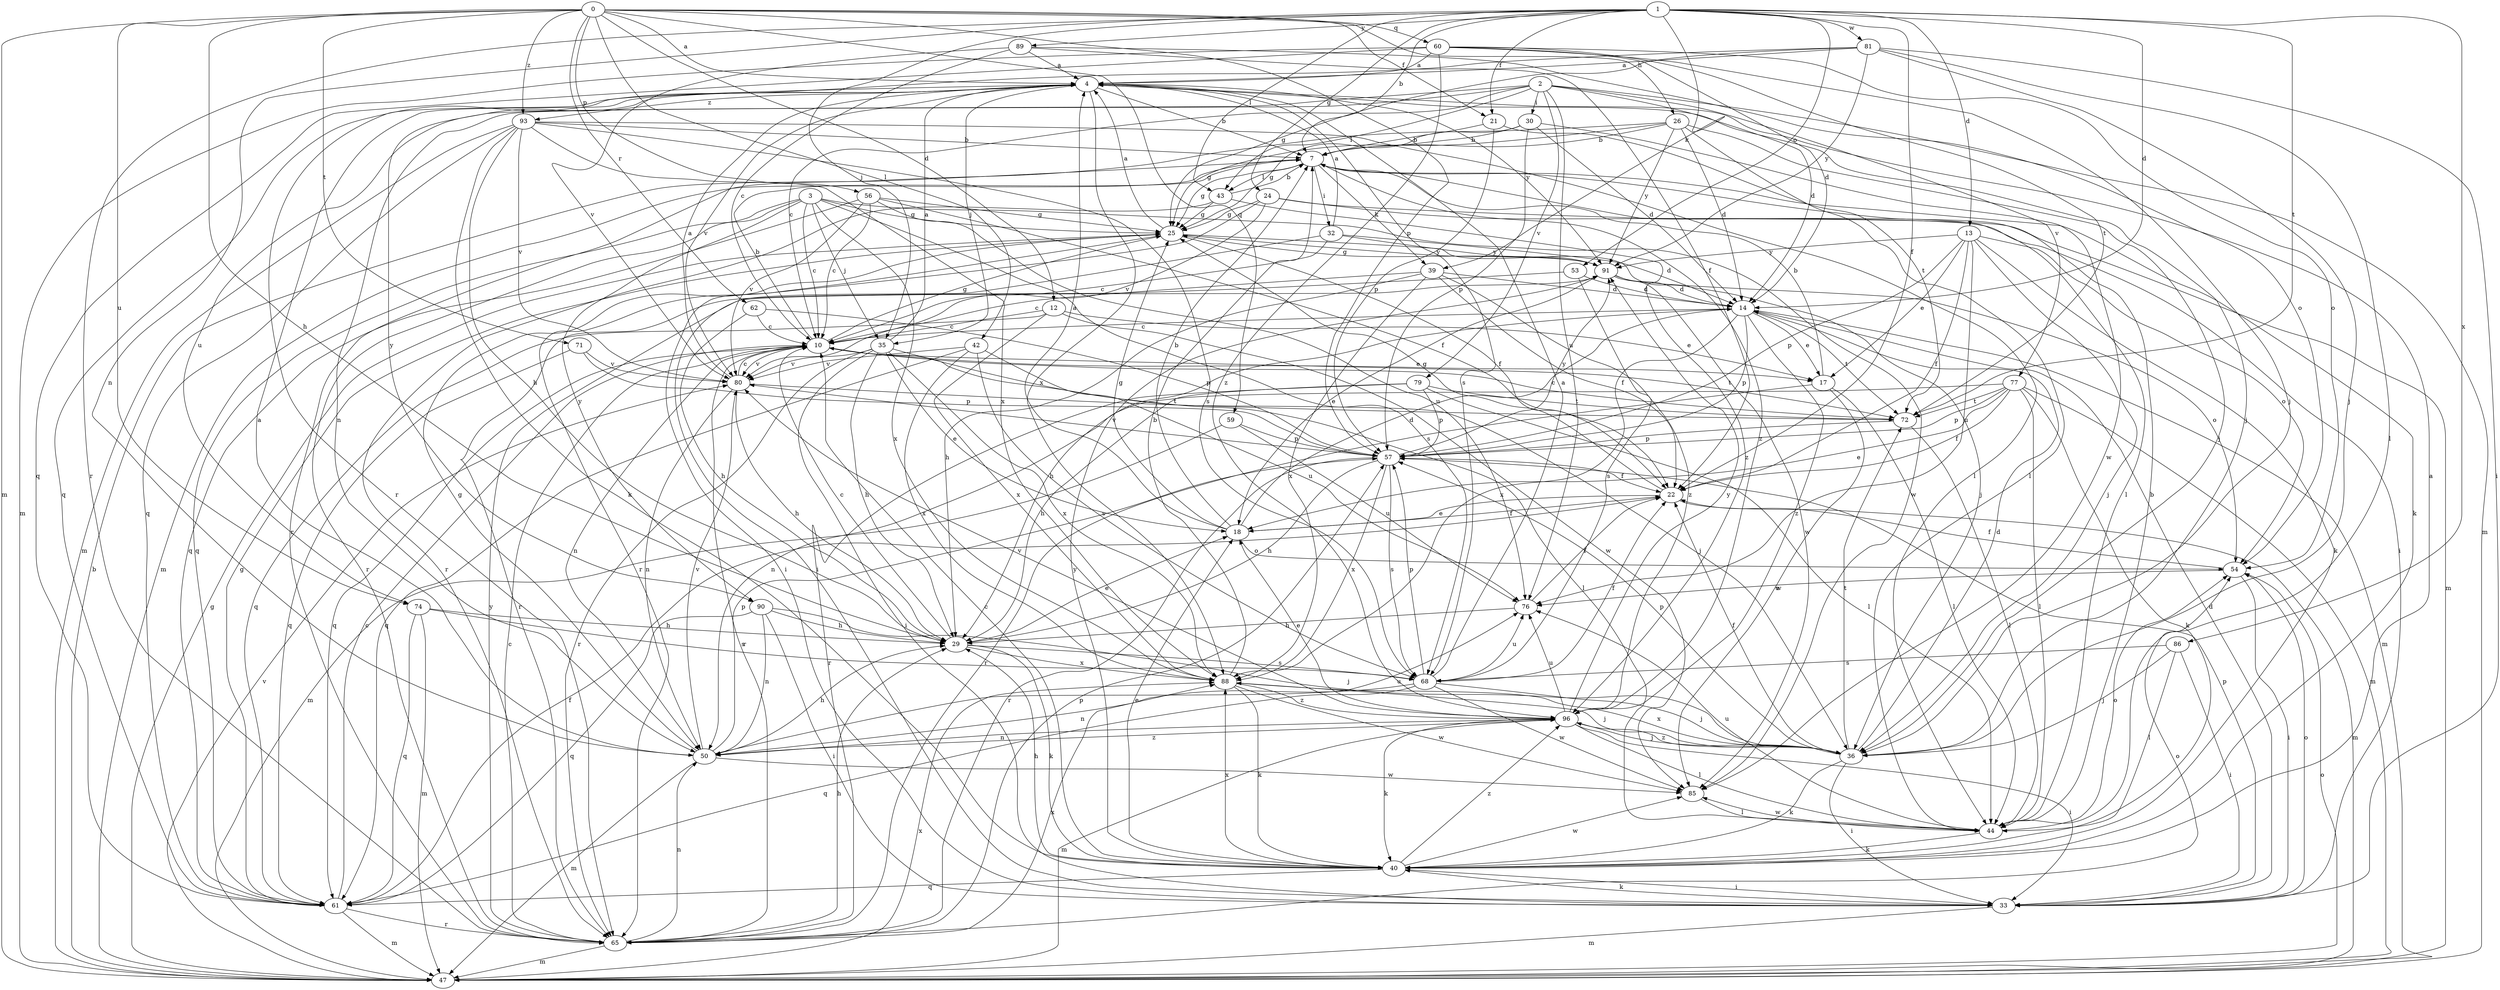 strict digraph  {
0;
1;
2;
3;
4;
7;
10;
12;
13;
14;
17;
18;
21;
22;
24;
25;
26;
29;
30;
32;
33;
35;
36;
39;
40;
42;
43;
44;
47;
50;
53;
54;
56;
57;
59;
60;
61;
62;
65;
68;
71;
72;
74;
76;
77;
79;
80;
81;
85;
86;
88;
89;
90;
91;
93;
96;
0 -> 4  [label=a];
0 -> 12  [label=d];
0 -> 21  [label=f];
0 -> 26  [label=h];
0 -> 29  [label=h];
0 -> 42  [label=l];
0 -> 47  [label=m];
0 -> 56  [label=p];
0 -> 57  [label=p];
0 -> 59  [label=q];
0 -> 60  [label=q];
0 -> 62  [label=r];
0 -> 71  [label=t];
0 -> 74  [label=u];
0 -> 93  [label=z];
1 -> 7  [label=b];
1 -> 13  [label=d];
1 -> 14  [label=d];
1 -> 21  [label=f];
1 -> 22  [label=f];
1 -> 24  [label=g];
1 -> 35  [label=j];
1 -> 39  [label=k];
1 -> 43  [label=l];
1 -> 50  [label=n];
1 -> 53  [label=o];
1 -> 65  [label=r];
1 -> 72  [label=t];
1 -> 81  [label=w];
1 -> 86  [label=x];
1 -> 89  [label=y];
2 -> 10  [label=c];
2 -> 14  [label=d];
2 -> 30  [label=i];
2 -> 43  [label=l];
2 -> 47  [label=m];
2 -> 50  [label=n];
2 -> 74  [label=u];
2 -> 76  [label=u];
2 -> 77  [label=v];
2 -> 79  [label=v];
3 -> 10  [label=c];
3 -> 25  [label=g];
3 -> 35  [label=j];
3 -> 61  [label=q];
3 -> 65  [label=r];
3 -> 68  [label=s];
3 -> 85  [label=w];
3 -> 88  [label=x];
3 -> 90  [label=y];
4 -> 7  [label=b];
4 -> 35  [label=j];
4 -> 36  [label=j];
4 -> 61  [label=q];
4 -> 68  [label=s];
4 -> 80  [label=v];
4 -> 88  [label=x];
4 -> 90  [label=y];
4 -> 91  [label=y];
4 -> 93  [label=z];
7 -> 25  [label=g];
7 -> 32  [label=i];
7 -> 39  [label=k];
7 -> 40  [label=k];
7 -> 43  [label=l];
7 -> 44  [label=l];
7 -> 47  [label=m];
7 -> 96  [label=z];
10 -> 7  [label=b];
10 -> 17  [label=e];
10 -> 25  [label=g];
10 -> 36  [label=j];
10 -> 50  [label=n];
10 -> 61  [label=q];
10 -> 65  [label=r];
10 -> 72  [label=t];
10 -> 80  [label=v];
12 -> 10  [label=c];
12 -> 17  [label=e];
12 -> 61  [label=q];
12 -> 85  [label=w];
12 -> 88  [label=x];
13 -> 17  [label=e];
13 -> 22  [label=f];
13 -> 36  [label=j];
13 -> 40  [label=k];
13 -> 54  [label=o];
13 -> 57  [label=p];
13 -> 76  [label=u];
13 -> 91  [label=y];
14 -> 10  [label=c];
14 -> 17  [label=e];
14 -> 29  [label=h];
14 -> 47  [label=m];
14 -> 57  [label=p];
14 -> 72  [label=t];
14 -> 88  [label=x];
14 -> 96  [label=z];
17 -> 7  [label=b];
17 -> 44  [label=l];
17 -> 65  [label=r];
17 -> 85  [label=w];
18 -> 4  [label=a];
18 -> 7  [label=b];
18 -> 14  [label=d];
18 -> 22  [label=f];
18 -> 25  [label=g];
18 -> 54  [label=o];
21 -> 7  [label=b];
21 -> 57  [label=p];
21 -> 72  [label=t];
22 -> 18  [label=e];
22 -> 25  [label=g];
22 -> 47  [label=m];
24 -> 25  [label=g];
24 -> 33  [label=i];
24 -> 47  [label=m];
24 -> 65  [label=r];
24 -> 80  [label=v];
25 -> 4  [label=a];
25 -> 22  [label=f];
25 -> 33  [label=i];
25 -> 36  [label=j];
25 -> 91  [label=y];
26 -> 7  [label=b];
26 -> 14  [label=d];
26 -> 25  [label=g];
26 -> 36  [label=j];
26 -> 44  [label=l];
26 -> 65  [label=r];
26 -> 91  [label=y];
29 -> 10  [label=c];
29 -> 18  [label=e];
29 -> 40  [label=k];
29 -> 68  [label=s];
29 -> 88  [label=x];
30 -> 7  [label=b];
30 -> 14  [label=d];
30 -> 25  [label=g];
30 -> 57  [label=p];
30 -> 85  [label=w];
32 -> 4  [label=a];
32 -> 10  [label=c];
32 -> 14  [label=d];
32 -> 33  [label=i];
32 -> 91  [label=y];
33 -> 14  [label=d];
33 -> 40  [label=k];
33 -> 47  [label=m];
33 -> 54  [label=o];
33 -> 57  [label=p];
35 -> 4  [label=a];
35 -> 18  [label=e];
35 -> 29  [label=h];
35 -> 33  [label=i];
35 -> 44  [label=l];
35 -> 65  [label=r];
35 -> 80  [label=v];
35 -> 88  [label=x];
36 -> 14  [label=d];
36 -> 22  [label=f];
36 -> 33  [label=i];
36 -> 40  [label=k];
36 -> 57  [label=p];
36 -> 72  [label=t];
36 -> 88  [label=x];
36 -> 96  [label=z];
39 -> 10  [label=c];
39 -> 14  [label=d];
39 -> 22  [label=f];
39 -> 29  [label=h];
39 -> 88  [label=x];
39 -> 96  [label=z];
40 -> 4  [label=a];
40 -> 10  [label=c];
40 -> 18  [label=e];
40 -> 29  [label=h];
40 -> 33  [label=i];
40 -> 61  [label=q];
40 -> 85  [label=w];
40 -> 88  [label=x];
40 -> 91  [label=y];
40 -> 96  [label=z];
42 -> 61  [label=q];
42 -> 68  [label=s];
42 -> 76  [label=u];
42 -> 80  [label=v];
42 -> 88  [label=x];
43 -> 7  [label=b];
43 -> 25  [label=g];
43 -> 65  [label=r];
43 -> 96  [label=z];
44 -> 7  [label=b];
44 -> 40  [label=k];
44 -> 54  [label=o];
44 -> 76  [label=u];
44 -> 85  [label=w];
47 -> 7  [label=b];
47 -> 25  [label=g];
47 -> 54  [label=o];
47 -> 80  [label=v];
47 -> 88  [label=x];
50 -> 4  [label=a];
50 -> 25  [label=g];
50 -> 29  [label=h];
50 -> 47  [label=m];
50 -> 57  [label=p];
50 -> 76  [label=u];
50 -> 80  [label=v];
50 -> 85  [label=w];
50 -> 96  [label=z];
53 -> 14  [label=d];
53 -> 65  [label=r];
53 -> 68  [label=s];
54 -> 22  [label=f];
54 -> 33  [label=i];
54 -> 76  [label=u];
56 -> 10  [label=c];
56 -> 22  [label=f];
56 -> 25  [label=g];
56 -> 61  [label=q];
56 -> 76  [label=u];
56 -> 80  [label=v];
57 -> 22  [label=f];
57 -> 29  [label=h];
57 -> 65  [label=r];
57 -> 68  [label=s];
57 -> 80  [label=v];
57 -> 88  [label=x];
57 -> 91  [label=y];
59 -> 47  [label=m];
59 -> 57  [label=p];
59 -> 76  [label=u];
60 -> 4  [label=a];
60 -> 14  [label=d];
60 -> 36  [label=j];
60 -> 47  [label=m];
60 -> 54  [label=o];
60 -> 61  [label=q];
60 -> 72  [label=t];
60 -> 96  [label=z];
61 -> 10  [label=c];
61 -> 22  [label=f];
61 -> 25  [label=g];
61 -> 47  [label=m];
61 -> 65  [label=r];
62 -> 10  [label=c];
62 -> 29  [label=h];
62 -> 57  [label=p];
65 -> 10  [label=c];
65 -> 29  [label=h];
65 -> 47  [label=m];
65 -> 50  [label=n];
65 -> 54  [label=o];
65 -> 57  [label=p];
65 -> 88  [label=x];
65 -> 91  [label=y];
68 -> 4  [label=a];
68 -> 22  [label=f];
68 -> 36  [label=j];
68 -> 50  [label=n];
68 -> 57  [label=p];
68 -> 61  [label=q];
68 -> 76  [label=u];
68 -> 85  [label=w];
71 -> 57  [label=p];
71 -> 61  [label=q];
71 -> 80  [label=v];
72 -> 10  [label=c];
72 -> 44  [label=l];
72 -> 57  [label=p];
74 -> 29  [label=h];
74 -> 47  [label=m];
74 -> 61  [label=q];
74 -> 68  [label=s];
76 -> 22  [label=f];
76 -> 29  [label=h];
77 -> 18  [label=e];
77 -> 22  [label=f];
77 -> 40  [label=k];
77 -> 44  [label=l];
77 -> 47  [label=m];
77 -> 50  [label=n];
77 -> 57  [label=p];
77 -> 72  [label=t];
79 -> 29  [label=h];
79 -> 44  [label=l];
79 -> 57  [label=p];
79 -> 65  [label=r];
79 -> 72  [label=t];
80 -> 4  [label=a];
80 -> 10  [label=c];
80 -> 29  [label=h];
80 -> 50  [label=n];
80 -> 72  [label=t];
81 -> 4  [label=a];
81 -> 25  [label=g];
81 -> 33  [label=i];
81 -> 36  [label=j];
81 -> 44  [label=l];
81 -> 65  [label=r];
81 -> 91  [label=y];
85 -> 44  [label=l];
86 -> 33  [label=i];
86 -> 36  [label=j];
86 -> 44  [label=l];
86 -> 68  [label=s];
88 -> 7  [label=b];
88 -> 36  [label=j];
88 -> 40  [label=k];
88 -> 85  [label=w];
88 -> 96  [label=z];
89 -> 4  [label=a];
89 -> 10  [label=c];
89 -> 22  [label=f];
89 -> 54  [label=o];
89 -> 80  [label=v];
90 -> 29  [label=h];
90 -> 33  [label=i];
90 -> 36  [label=j];
90 -> 50  [label=n];
90 -> 61  [label=q];
91 -> 14  [label=d];
91 -> 18  [label=e];
91 -> 25  [label=g];
91 -> 54  [label=o];
91 -> 85  [label=w];
93 -> 7  [label=b];
93 -> 29  [label=h];
93 -> 40  [label=k];
93 -> 44  [label=l];
93 -> 47  [label=m];
93 -> 61  [label=q];
93 -> 68  [label=s];
93 -> 80  [label=v];
93 -> 88  [label=x];
96 -> 18  [label=e];
96 -> 33  [label=i];
96 -> 36  [label=j];
96 -> 40  [label=k];
96 -> 44  [label=l];
96 -> 47  [label=m];
96 -> 50  [label=n];
96 -> 76  [label=u];
96 -> 80  [label=v];
96 -> 91  [label=y];
}
